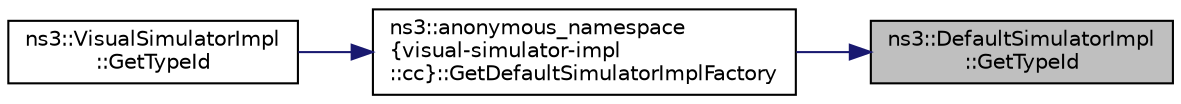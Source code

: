 digraph "ns3::DefaultSimulatorImpl::GetTypeId"
{
 // LATEX_PDF_SIZE
  edge [fontname="Helvetica",fontsize="10",labelfontname="Helvetica",labelfontsize="10"];
  node [fontname="Helvetica",fontsize="10",shape=record];
  rankdir="RL";
  Node1 [label="ns3::DefaultSimulatorImpl\l::GetTypeId",height=0.2,width=0.4,color="black", fillcolor="grey75", style="filled", fontcolor="black",tooltip="Register this type."];
  Node1 -> Node2 [dir="back",color="midnightblue",fontsize="10",style="solid",fontname="Helvetica"];
  Node2 [label="ns3::anonymous_namespace\l\{visual-simulator-impl\l::cc\}::GetDefaultSimulatorImplFactory",height=0.2,width=0.4,color="black", fillcolor="white", style="filled",URL="$namespacens3_1_1anonymous__namespace_02visual-simulator-impl_8cc_03.html#a59d2c5e89394f27c3ec89443ae920473",tooltip="Get an object factory configured to the default simulator implementation."];
  Node2 -> Node3 [dir="back",color="midnightblue",fontsize="10",style="solid",fontname="Helvetica"];
  Node3 [label="ns3::VisualSimulatorImpl\l::GetTypeId",height=0.2,width=0.4,color="black", fillcolor="white", style="filled",URL="$classns3_1_1_visual_simulator_impl.html#a224e17ca3af56d55526ad1f44efcce98",tooltip="Get the type ID."];
}
